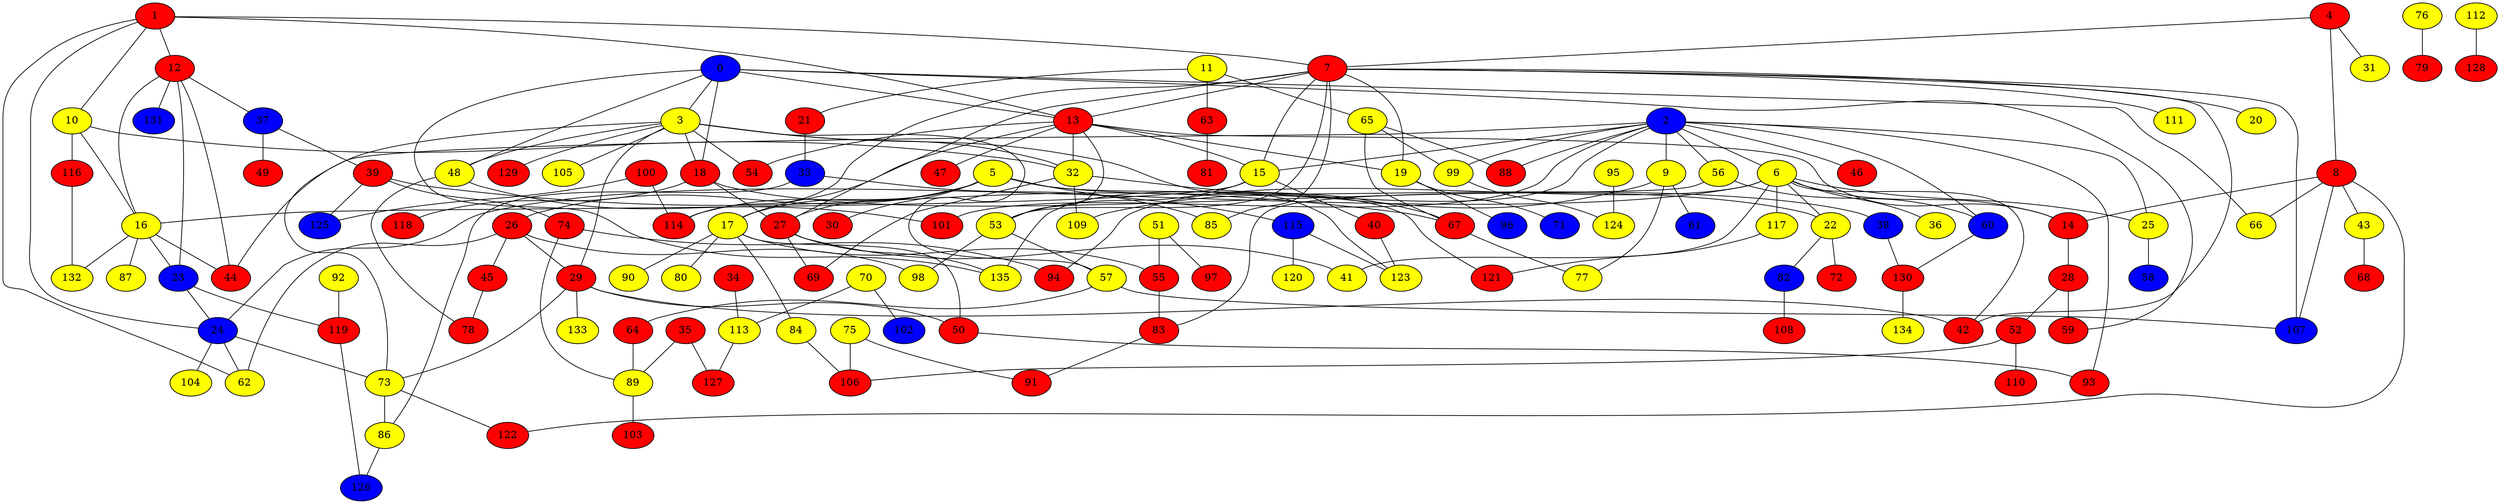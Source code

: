 graph {
0 [style = filled fillcolor = blue];
1 [style = filled fillcolor = red];
2 [style = filled fillcolor = blue];
3 [style = filled fillcolor = yellow];
4 [style = filled fillcolor = red];
5 [style = filled fillcolor = yellow];
6 [style = filled fillcolor = yellow];
7 [style = filled fillcolor = red];
8 [style = filled fillcolor = red];
9 [style = filled fillcolor = yellow];
10 [style = filled fillcolor = yellow];
11 [style = filled fillcolor = yellow];
12 [style = filled fillcolor = red];
13 [style = filled fillcolor = red];
14 [style = filled fillcolor = red];
15 [style = filled fillcolor = yellow];
16 [style = filled fillcolor = yellow];
17 [style = filled fillcolor = yellow];
18 [style = filled fillcolor = red];
19 [style = filled fillcolor = yellow];
20 [style = filled fillcolor = yellow];
21 [style = filled fillcolor = red];
22 [style = filled fillcolor = yellow];
23 [style = filled fillcolor = blue];
24 [style = filled fillcolor = blue];
25 [style = filled fillcolor = yellow];
26 [style = filled fillcolor = red];
27 [style = filled fillcolor = red];
28 [style = filled fillcolor = red];
29 [style = filled fillcolor = red];
30 [style = filled fillcolor = red];
31 [style = filled fillcolor = yellow];
32 [style = filled fillcolor = yellow];
33 [style = filled fillcolor = blue];
34 [style = filled fillcolor = red];
35 [style = filled fillcolor = red];
36 [style = filled fillcolor = yellow];
37 [style = filled fillcolor = blue];
38 [style = filled fillcolor = blue];
39 [style = filled fillcolor = red];
40 [style = filled fillcolor = red];
41 [style = filled fillcolor = yellow];
42 [style = filled fillcolor = red];
43 [style = filled fillcolor = yellow];
44 [style = filled fillcolor = red];
45 [style = filled fillcolor = red];
46 [style = filled fillcolor = red];
47 [style = filled fillcolor = red];
48 [style = filled fillcolor = yellow];
49 [style = filled fillcolor = red];
50 [style = filled fillcolor = red];
51 [style = filled fillcolor = yellow];
52 [style = filled fillcolor = red];
53 [style = filled fillcolor = yellow];
54 [style = filled fillcolor = red];
55 [style = filled fillcolor = red];
56 [style = filled fillcolor = yellow];
57 [style = filled fillcolor = yellow];
58 [style = filled fillcolor = blue];
59 [style = filled fillcolor = red];
60 [style = filled fillcolor = blue];
61 [style = filled fillcolor = blue];
62 [style = filled fillcolor = yellow];
63 [style = filled fillcolor = red];
64 [style = filled fillcolor = red];
65 [style = filled fillcolor = yellow];
66 [style = filled fillcolor = yellow];
67 [style = filled fillcolor = red];
68 [style = filled fillcolor = red];
69 [style = filled fillcolor = red];
70 [style = filled fillcolor = yellow];
71 [style = filled fillcolor = blue];
72 [style = filled fillcolor = red];
73 [style = filled fillcolor = yellow];
74 [style = filled fillcolor = red];
75 [style = filled fillcolor = yellow];
76 [style = filled fillcolor = yellow];
77 [style = filled fillcolor = yellow];
78 [style = filled fillcolor = red];
79 [style = filled fillcolor = red];
80 [style = filled fillcolor = yellow];
81 [style = filled fillcolor = red];
82 [style = filled fillcolor = blue];
83 [style = filled fillcolor = red];
84 [style = filled fillcolor = yellow];
85 [style = filled fillcolor = yellow];
86 [style = filled fillcolor = yellow];
87 [style = filled fillcolor = yellow];
88 [style = filled fillcolor = red];
89 [style = filled fillcolor = yellow];
90 [style = filled fillcolor = yellow];
91 [style = filled fillcolor = red];
92 [style = filled fillcolor = yellow];
93 [style = filled fillcolor = red];
94 [style = filled fillcolor = red];
95 [style = filled fillcolor = yellow];
96 [style = filled fillcolor = blue];
97 [style = filled fillcolor = red];
98 [style = filled fillcolor = yellow];
99 [style = filled fillcolor = yellow];
100 [style = filled fillcolor = red];
101 [style = filled fillcolor = red];
102 [style = filled fillcolor = blue];
103 [style = filled fillcolor = red];
104 [style = filled fillcolor = yellow];
105 [style = filled fillcolor = yellow];
106 [style = filled fillcolor = red];
107 [style = filled fillcolor = blue];
108 [style = filled fillcolor = red];
109 [style = filled fillcolor = yellow];
110 [style = filled fillcolor = red];
111 [style = filled fillcolor = yellow];
112 [style = filled fillcolor = yellow];
113 [style = filled fillcolor = yellow];
114 [style = filled fillcolor = red];
115 [style = filled fillcolor = blue];
116 [style = filled fillcolor = red];
117 [style = filled fillcolor = yellow];
118 [style = filled fillcolor = red];
119 [style = filled fillcolor = red];
120 [style = filled fillcolor = yellow];
121 [style = filled fillcolor = red];
122 [style = filled fillcolor = red];
123 [style = filled fillcolor = yellow];
124 [style = filled fillcolor = yellow];
125 [style = filled fillcolor = blue];
126 [style = filled fillcolor = blue];
127 [style = filled fillcolor = red];
128 [style = filled fillcolor = red];
129 [style = filled fillcolor = red];
130 [style = filled fillcolor = red];
131 [style = filled fillcolor = blue];
132 [style = filled fillcolor = yellow];
133 [style = filled fillcolor = yellow];
134 [style = filled fillcolor = yellow];
135 [style = filled fillcolor = yellow];
0 -- 48;
0 -- 18;
0 -- 13;
0 -- 3;
0 -- 59;
0 -- 66;
0 -- 135;
1 -- 7;
1 -- 10;
1 -- 12;
1 -- 13;
1 -- 24;
1 -- 62;
2 -- 6;
2 -- 9;
2 -- 15;
2 -- 25;
2 -- 44;
2 -- 46;
2 -- 56;
2 -- 60;
2 -- 88;
2 -- 93;
2 -- 99;
2 -- 101;
2 -- 135;
3 -- 18;
3 -- 29;
3 -- 32;
3 -- 48;
3 -- 54;
3 -- 57;
3 -- 73;
3 -- 105;
3 -- 123;
3 -- 129;
4 -- 7;
4 -- 8;
4 -- 31;
5 -- 17;
5 -- 26;
5 -- 27;
5 -- 30;
5 -- 38;
5 -- 114;
5 -- 115;
5 -- 121;
6 -- 14;
6 -- 22;
6 -- 24;
6 -- 25;
6 -- 36;
6 -- 41;
6 -- 42;
6 -- 94;
6 -- 117;
7 -- 13;
7 -- 15;
7 -- 19;
7 -- 20;
7 -- 27;
7 -- 42;
7 -- 53;
7 -- 85;
7 -- 107;
7 -- 111;
7 -- 114;
8 -- 14;
8 -- 43;
8 -- 66;
8 -- 107;
8 -- 122;
9 -- 61;
9 -- 77;
9 -- 109;
10 -- 16;
10 -- 32;
10 -- 116;
11 -- 21;
11 -- 63;
11 -- 65;
12 -- 16;
12 -- 23;
12 -- 37;
12 -- 44;
12 -- 131;
13 -- 14;
13 -- 15;
13 -- 17;
13 -- 19;
13 -- 32;
13 -- 47;
13 -- 53;
13 -- 54;
14 -- 28;
15 -- 16;
15 -- 40;
15 -- 53;
16 -- 23;
16 -- 44;
16 -- 87;
16 -- 132;
17 -- 50;
17 -- 55;
17 -- 80;
17 -- 84;
17 -- 90;
18 -- 22;
18 -- 27;
18 -- 118;
19 -- 71;
19 -- 96;
21 -- 33;
22 -- 72;
22 -- 82;
23 -- 24;
23 -- 119;
24 -- 62;
24 -- 73;
24 -- 104;
25 -- 58;
26 -- 29;
26 -- 45;
26 -- 62;
26 -- 98;
27 -- 41;
27 -- 69;
27 -- 135;
28 -- 52;
28 -- 59;
29 -- 42;
29 -- 50;
29 -- 73;
29 -- 133;
32 -- 67;
32 -- 69;
32 -- 109;
33 -- 85;
33 -- 86;
34 -- 113;
35 -- 89;
35 -- 127;
37 -- 39;
37 -- 49;
38 -- 130;
39 -- 67;
39 -- 74;
39 -- 125;
40 -- 123;
43 -- 68;
45 -- 78;
48 -- 78;
48 -- 101;
50 -- 93;
51 -- 55;
51 -- 97;
52 -- 106;
52 -- 110;
53 -- 57;
53 -- 98;
55 -- 83;
56 -- 60;
56 -- 83;
57 -- 64;
57 -- 107;
60 -- 130;
63 -- 81;
64 -- 89;
65 -- 67;
65 -- 88;
65 -- 99;
67 -- 77;
70 -- 102;
70 -- 113;
73 -- 86;
73 -- 122;
74 -- 89;
74 -- 94;
75 -- 91;
75 -- 106;
76 -- 79;
82 -- 108;
83 -- 91;
84 -- 106;
86 -- 126;
89 -- 103;
92 -- 119;
95 -- 124;
99 -- 124;
100 -- 114;
100 -- 125;
112 -- 128;
113 -- 127;
115 -- 120;
115 -- 123;
116 -- 132;
117 -- 121;
119 -- 126;
130 -- 134;
}

